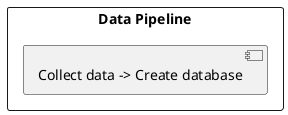 @startuml Pipeline

rectangle "Data Pipeline" {
  component "Collect data -> Create database" 
}

@enduml
